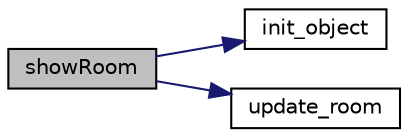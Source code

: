 digraph "showRoom"
{
 // LATEX_PDF_SIZE
  edge [fontname="Helvetica",fontsize="10",labelfontname="Helvetica",labelfontsize="10"];
  node [fontname="Helvetica",fontsize="10",shape=record];
  rankdir="LR";
  Node1 [label="showRoom",height=0.2,width=0.4,color="black", fillcolor="grey75", style="filled", fontcolor="black",tooltip=" "];
  Node1 -> Node2 [color="midnightblue",fontsize="10",style="solid",fontname="Helvetica"];
  Node2 [label="init_object",height=0.2,width=0.4,color="black", fillcolor="white", style="filled",URL="$main__view_8c.html#ae6f7c047ff0a6484c768fbad52a3c7de",tooltip=" "];
  Node1 -> Node3 [color="midnightblue",fontsize="10",style="solid",fontname="Helvetica"];
  Node3 [label="update_room",height=0.2,width=0.4,color="black", fillcolor="white", style="filled",URL="$main__view_8c.html#a9399645913f72a627485e55bb033807d",tooltip=" "];
}
